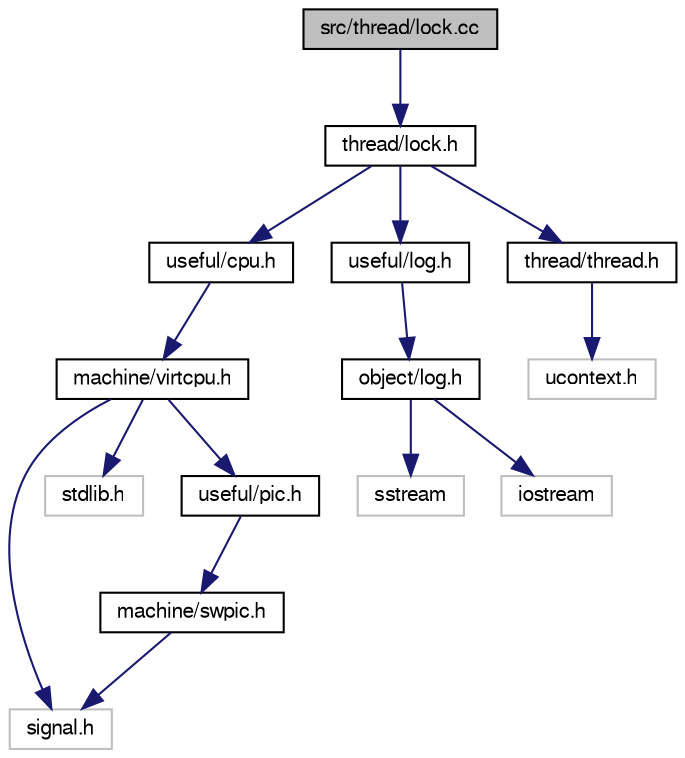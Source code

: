digraph "src/thread/lock.cc"
{
  bgcolor="transparent";
  edge [fontname="FreeSans",fontsize="10",labelfontname="FreeSans",labelfontsize="10"];
  node [fontname="FreeSans",fontsize="10",shape=record];
  Node1 [label="src/thread/lock.cc",height=0.2,width=0.4,color="black", fillcolor="grey75", style="filled" fontcolor="black"];
  Node1 -> Node2 [color="midnightblue",fontsize="10",style="solid",fontname="FreeSans"];
  Node2 [label="thread/lock.h",height=0.2,width=0.4,color="black",URL="$lock_8h.html"];
  Node2 -> Node3 [color="midnightblue",fontsize="10",style="solid",fontname="FreeSans"];
  Node3 [label="useful/cpu.h",height=0.2,width=0.4,color="black",URL="$cpu_8h.html",tooltip="help include file for use of global declared variable cpu, declared in main.cc"];
  Node3 -> Node4 [color="midnightblue",fontsize="10",style="solid",fontname="FreeSans"];
  Node4 [label="machine/virtcpu.h",height=0.2,width=0.4,color="black",URL="$virtcpu_8h.html"];
  Node4 -> Node5 [color="midnightblue",fontsize="10",style="solid",fontname="FreeSans"];
  Node5 [label="signal.h",height=0.2,width=0.4,color="grey75"];
  Node4 -> Node6 [color="midnightblue",fontsize="10",style="solid",fontname="FreeSans"];
  Node6 [label="stdlib.h",height=0.2,width=0.4,color="grey75"];
  Node4 -> Node7 [color="midnightblue",fontsize="10",style="solid",fontname="FreeSans"];
  Node7 [label="useful/pic.h",height=0.2,width=0.4,color="black",URL="$pic_8h.html"];
  Node7 -> Node8 [color="midnightblue",fontsize="10",style="solid",fontname="FreeSans"];
  Node8 [label="machine/swpic.h",height=0.2,width=0.4,color="black",URL="$swpic_8h.html"];
  Node8 -> Node5 [color="midnightblue",fontsize="10",style="solid",fontname="FreeSans"];
  Node2 -> Node9 [color="midnightblue",fontsize="10",style="solid",fontname="FreeSans"];
  Node9 [label="useful/log.h",height=0.2,width=0.4,color="black",URL="$useful_2log_8h.html"];
  Node9 -> Node10 [color="midnightblue",fontsize="10",style="solid",fontname="FreeSans"];
  Node10 [label="object/log.h",height=0.2,width=0.4,color="black",URL="$object_2log_8h.html"];
  Node10 -> Node11 [color="midnightblue",fontsize="10",style="solid",fontname="FreeSans"];
  Node11 [label="sstream",height=0.2,width=0.4,color="grey75"];
  Node10 -> Node12 [color="midnightblue",fontsize="10",style="solid",fontname="FreeSans"];
  Node12 [label="iostream",height=0.2,width=0.4,color="grey75"];
  Node2 -> Node13 [color="midnightblue",fontsize="10",style="solid",fontname="FreeSans"];
  Node13 [label="thread/thread.h",height=0.2,width=0.4,color="black",URL="$thread_8h.html"];
  Node13 -> Node14 [color="midnightblue",fontsize="10",style="solid",fontname="FreeSans"];
  Node14 [label="ucontext.h",height=0.2,width=0.4,color="grey75"];
}
